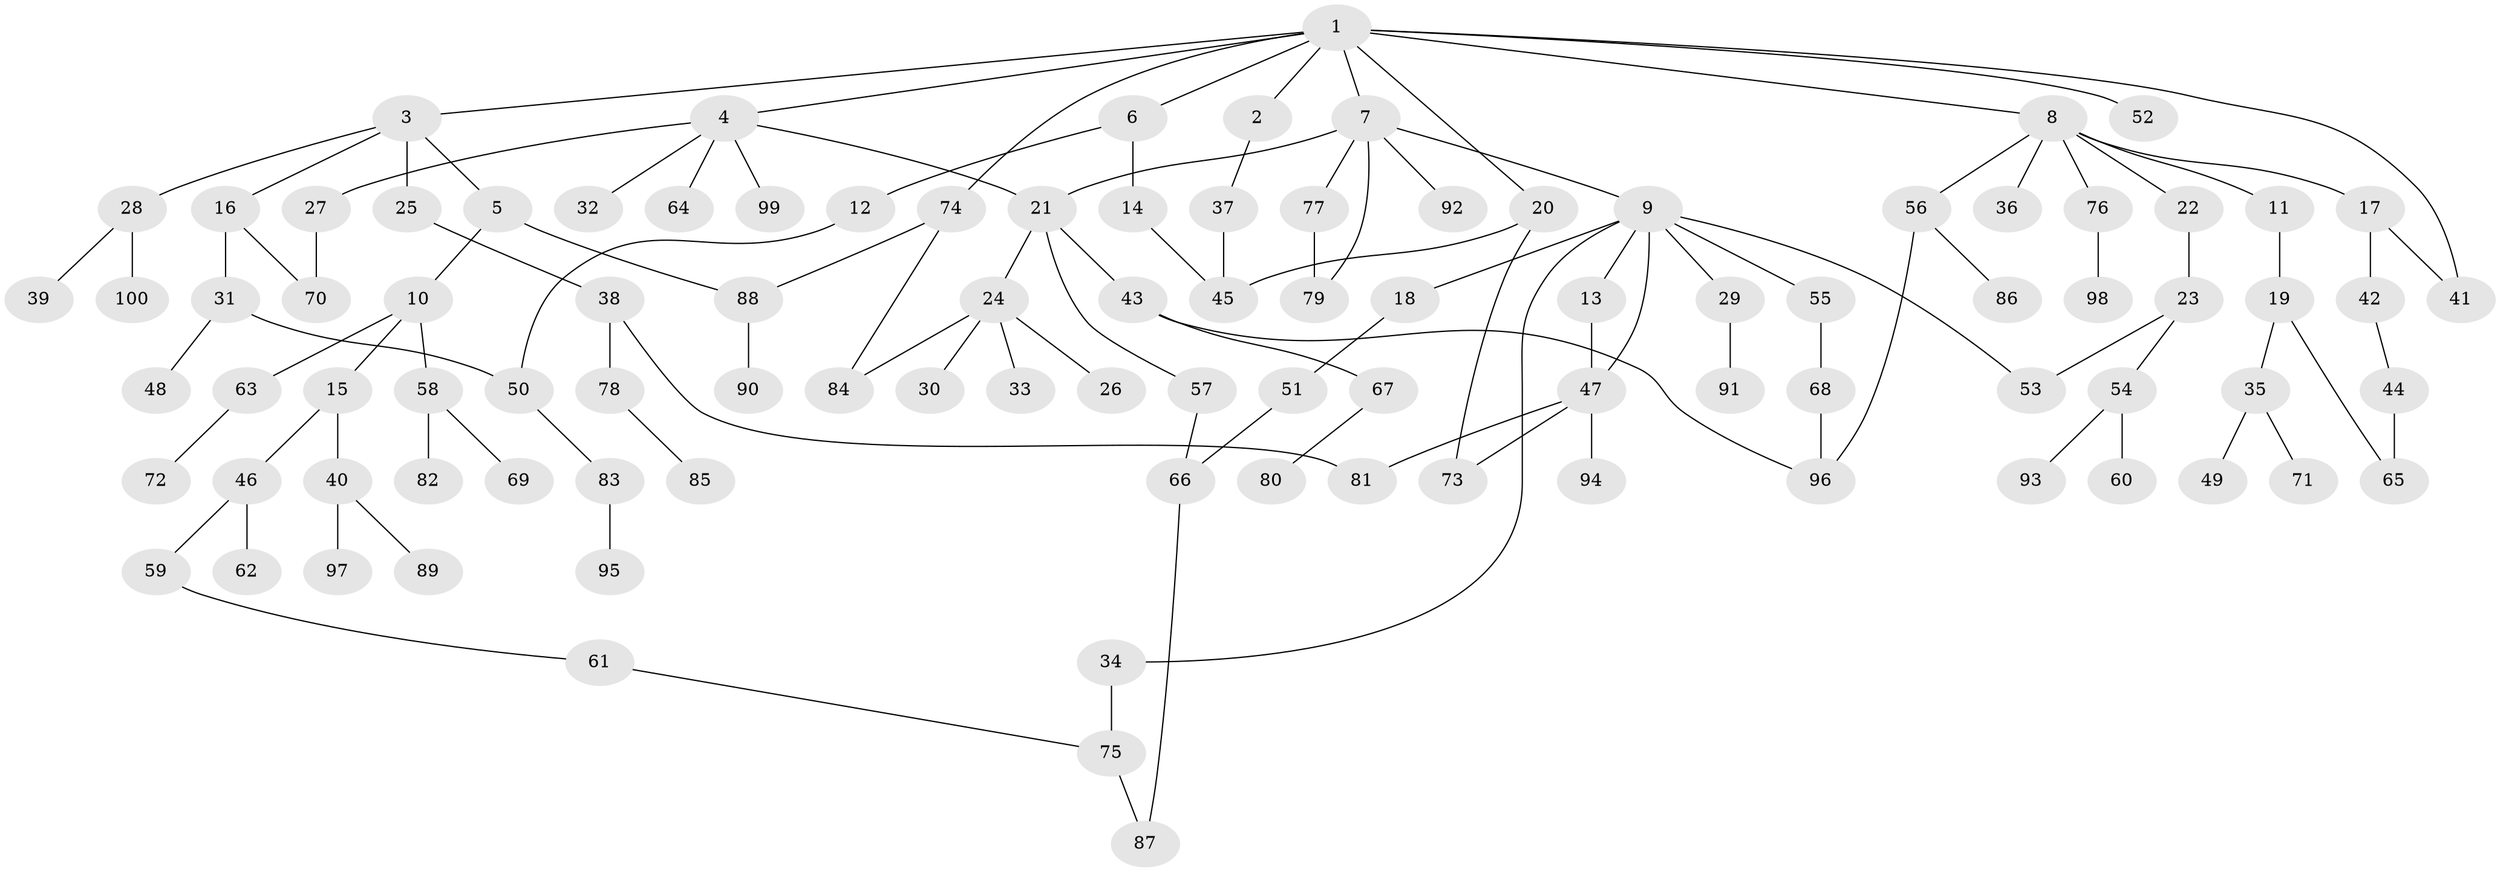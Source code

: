 // Generated by graph-tools (version 1.1) at 2025/49/03/09/25 03:49:21]
// undirected, 100 vertices, 118 edges
graph export_dot {
graph [start="1"]
  node [color=gray90,style=filled];
  1;
  2;
  3;
  4;
  5;
  6;
  7;
  8;
  9;
  10;
  11;
  12;
  13;
  14;
  15;
  16;
  17;
  18;
  19;
  20;
  21;
  22;
  23;
  24;
  25;
  26;
  27;
  28;
  29;
  30;
  31;
  32;
  33;
  34;
  35;
  36;
  37;
  38;
  39;
  40;
  41;
  42;
  43;
  44;
  45;
  46;
  47;
  48;
  49;
  50;
  51;
  52;
  53;
  54;
  55;
  56;
  57;
  58;
  59;
  60;
  61;
  62;
  63;
  64;
  65;
  66;
  67;
  68;
  69;
  70;
  71;
  72;
  73;
  74;
  75;
  76;
  77;
  78;
  79;
  80;
  81;
  82;
  83;
  84;
  85;
  86;
  87;
  88;
  89;
  90;
  91;
  92;
  93;
  94;
  95;
  96;
  97;
  98;
  99;
  100;
  1 -- 2;
  1 -- 3;
  1 -- 4;
  1 -- 6;
  1 -- 7;
  1 -- 8;
  1 -- 20;
  1 -- 52;
  1 -- 74;
  1 -- 41;
  2 -- 37;
  3 -- 5;
  3 -- 16;
  3 -- 25;
  3 -- 28;
  4 -- 27;
  4 -- 32;
  4 -- 64;
  4 -- 99;
  4 -- 21;
  5 -- 10;
  5 -- 88;
  6 -- 12;
  6 -- 14;
  7 -- 9;
  7 -- 21;
  7 -- 77;
  7 -- 92;
  7 -- 79;
  8 -- 11;
  8 -- 17;
  8 -- 22;
  8 -- 36;
  8 -- 56;
  8 -- 76;
  9 -- 13;
  9 -- 18;
  9 -- 29;
  9 -- 34;
  9 -- 47;
  9 -- 53;
  9 -- 55;
  10 -- 15;
  10 -- 58;
  10 -- 63;
  11 -- 19;
  12 -- 50;
  13 -- 47;
  14 -- 45;
  15 -- 40;
  15 -- 46;
  16 -- 31;
  16 -- 70;
  17 -- 41;
  17 -- 42;
  18 -- 51;
  19 -- 35;
  19 -- 65;
  20 -- 45;
  20 -- 73;
  21 -- 24;
  21 -- 43;
  21 -- 57;
  22 -- 23;
  23 -- 54;
  23 -- 53;
  24 -- 26;
  24 -- 30;
  24 -- 33;
  24 -- 84;
  25 -- 38;
  27 -- 70;
  28 -- 39;
  28 -- 100;
  29 -- 91;
  31 -- 48;
  31 -- 50;
  34 -- 75;
  35 -- 49;
  35 -- 71;
  37 -- 45;
  38 -- 78;
  38 -- 81;
  40 -- 89;
  40 -- 97;
  42 -- 44;
  43 -- 67;
  43 -- 96;
  44 -- 65;
  46 -- 59;
  46 -- 62;
  47 -- 81;
  47 -- 94;
  47 -- 73;
  50 -- 83;
  51 -- 66;
  54 -- 60;
  54 -- 93;
  55 -- 68;
  56 -- 86;
  56 -- 96;
  57 -- 66;
  58 -- 69;
  58 -- 82;
  59 -- 61;
  61 -- 75;
  63 -- 72;
  66 -- 87;
  67 -- 80;
  68 -- 96;
  74 -- 88;
  74 -- 84;
  75 -- 87;
  76 -- 98;
  77 -- 79;
  78 -- 85;
  83 -- 95;
  88 -- 90;
}
